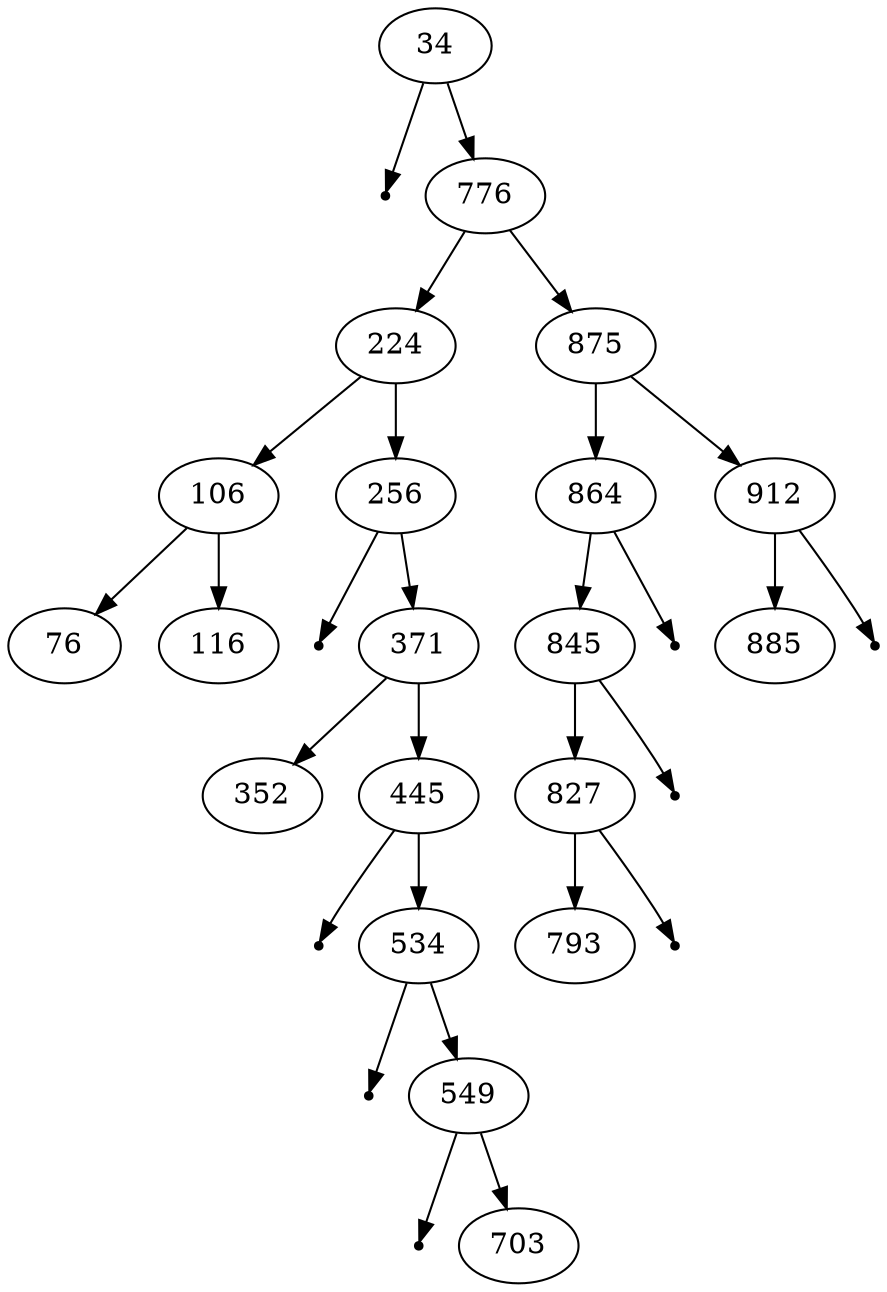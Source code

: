 digraph G{
	34;
	null277258663 [shape=point];
	34 -> null277258663;
	34 -> 776;
	776 -> 224;
	224 -> 106;
	106 -> 76;
	106 -> 116;
	224 -> 256;
	null99603697 [shape=point];
	256 -> null99603697;
	256 -> 371;
	371 -> 352;
	371 -> 445;
	null114138889 [shape=point];
	445 -> null114138889;
	445 -> 534;
	null990306293 [shape=point];
	534 -> null990306293;
	534 -> 549;
	null679911837 [shape=point];
	549 -> null679911837;
	549 -> 703;
	776 -> 875;
	875 -> 864;
	864 -> 845;
	845 -> 827;
	827 -> 793;
	null547117374 [shape=point];
	827 -> null547117374;
	null815504923 [shape=point];
	845 -> null815504923;
	null885099347 [shape=point];
	864 -> null885099347;
	875 -> 912;
	912 -> 885;
	null657029816 [shape=point];
	912 -> null657029816;
}